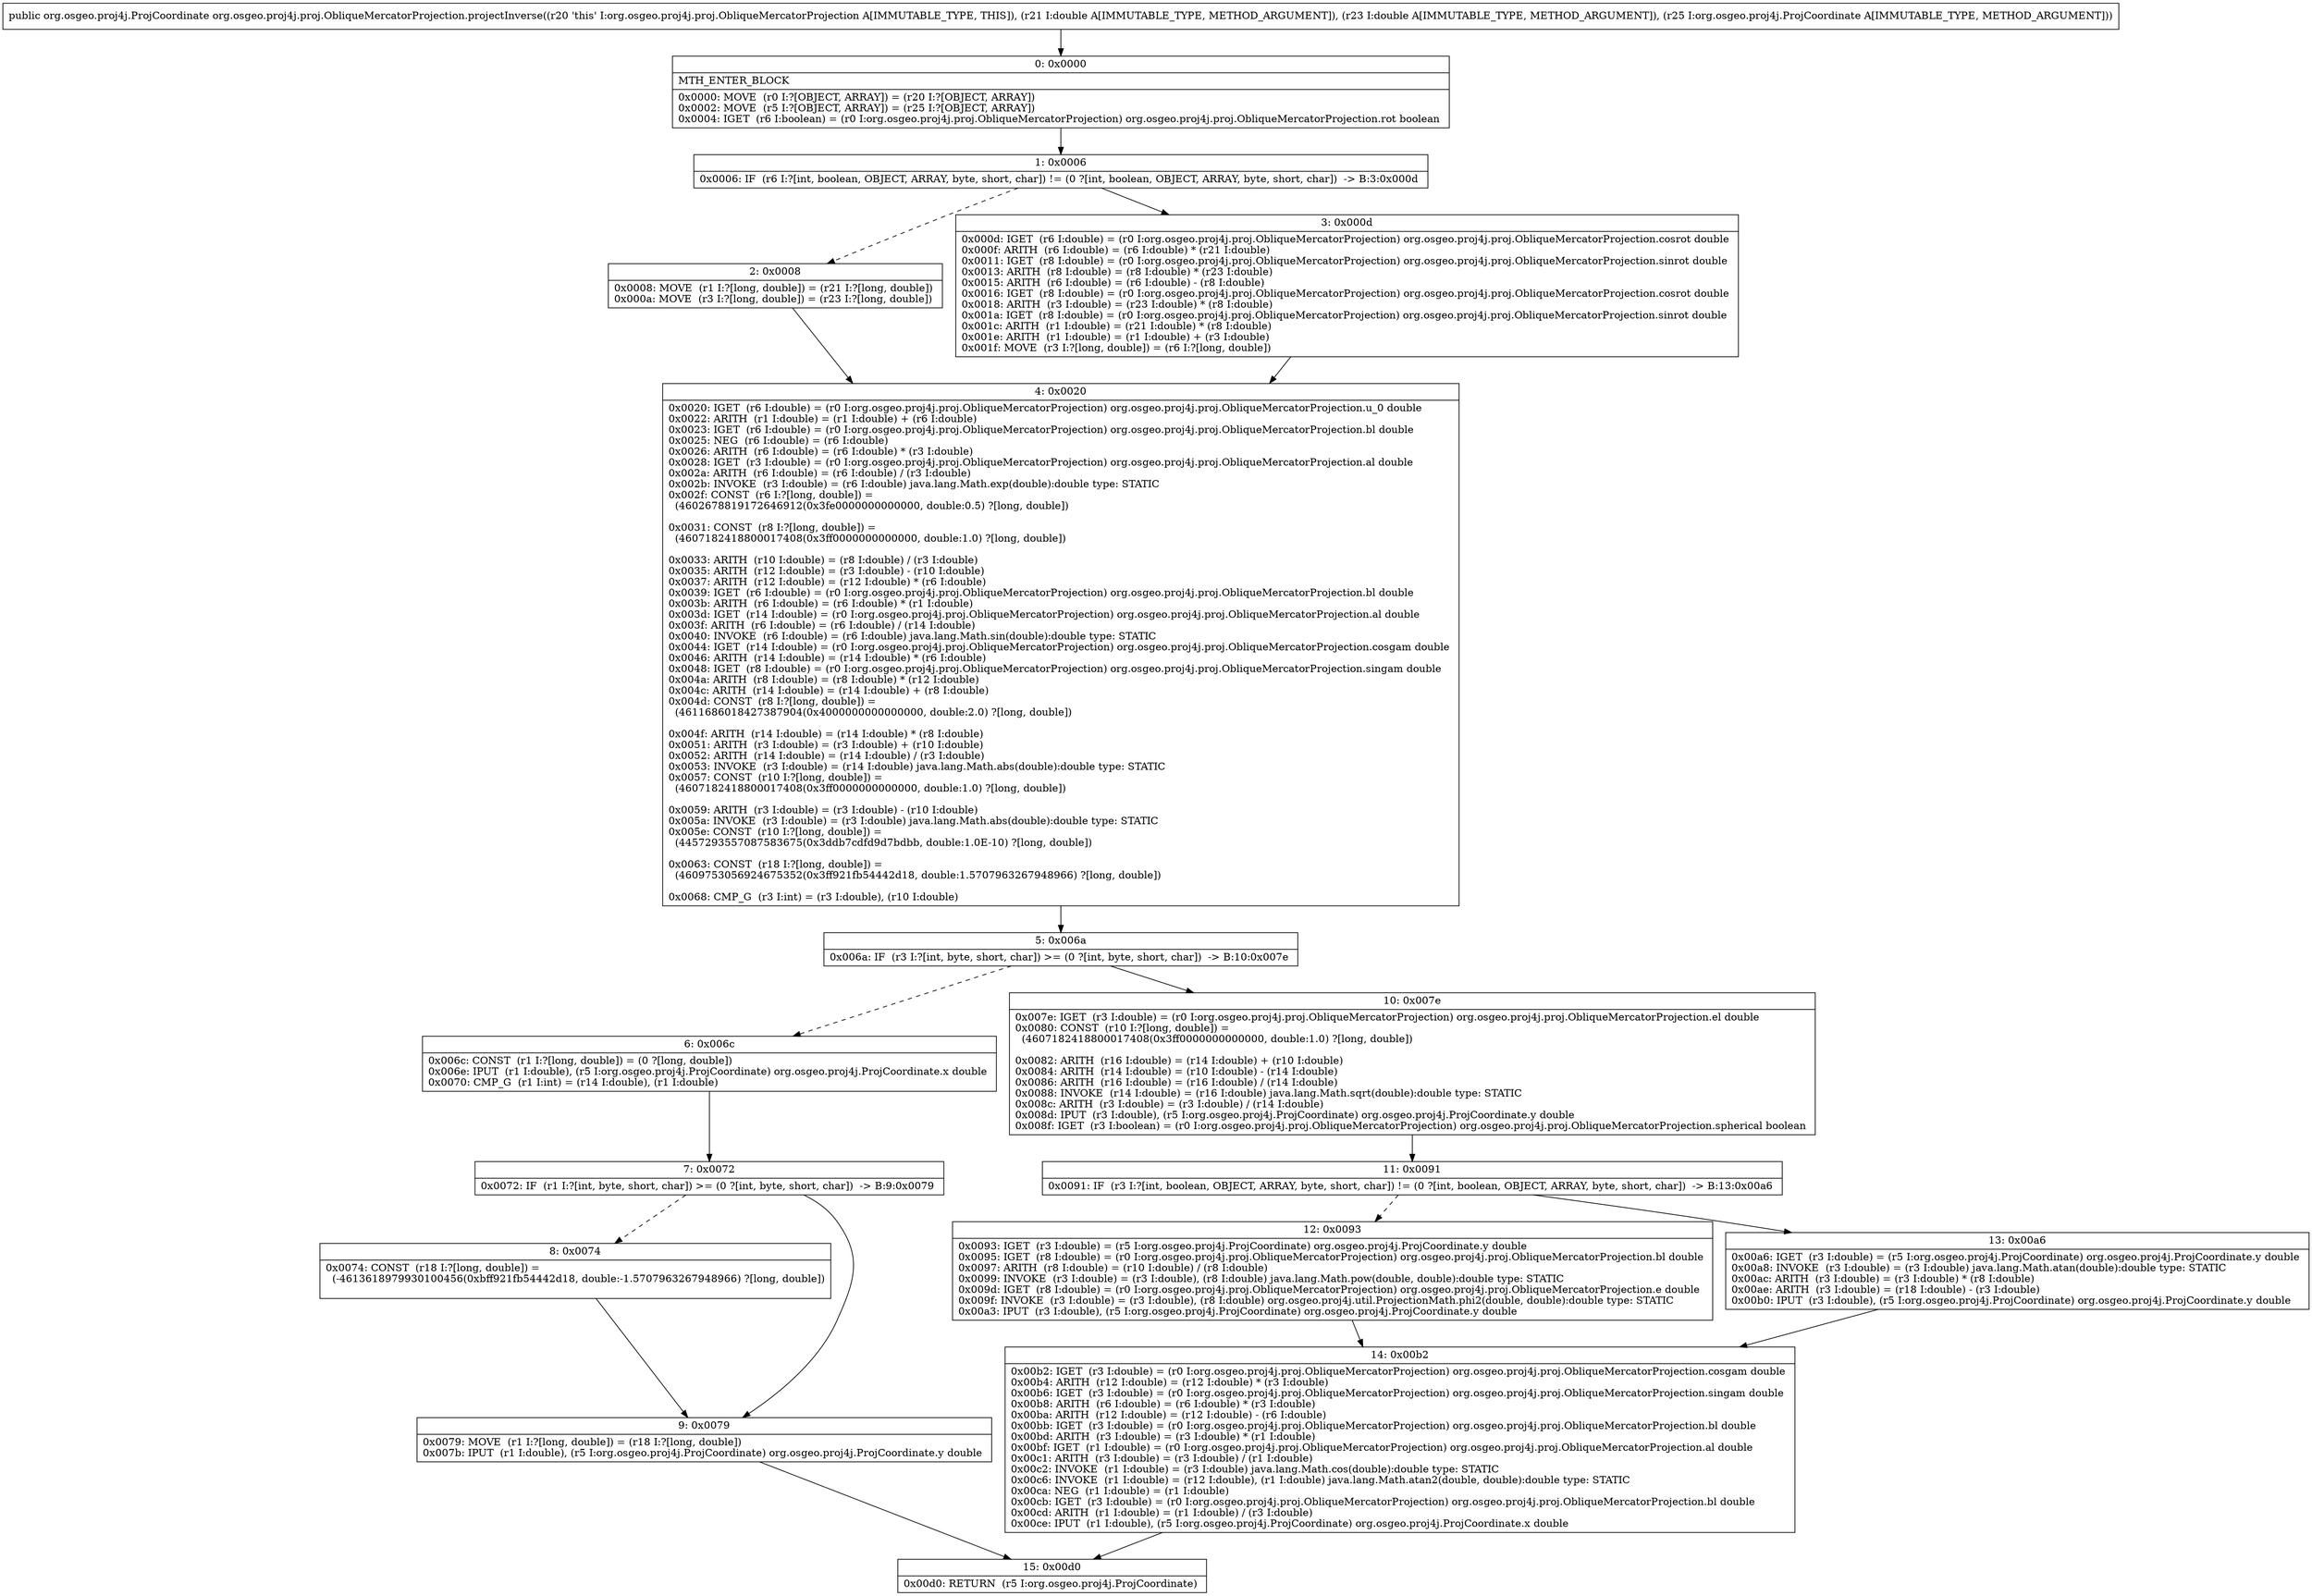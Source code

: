 digraph "CFG fororg.osgeo.proj4j.proj.ObliqueMercatorProjection.projectInverse(DDLorg\/osgeo\/proj4j\/ProjCoordinate;)Lorg\/osgeo\/proj4j\/ProjCoordinate;" {
Node_0 [shape=record,label="{0\:\ 0x0000|MTH_ENTER_BLOCK\l|0x0000: MOVE  (r0 I:?[OBJECT, ARRAY]) = (r20 I:?[OBJECT, ARRAY]) \l0x0002: MOVE  (r5 I:?[OBJECT, ARRAY]) = (r25 I:?[OBJECT, ARRAY]) \l0x0004: IGET  (r6 I:boolean) = (r0 I:org.osgeo.proj4j.proj.ObliqueMercatorProjection) org.osgeo.proj4j.proj.ObliqueMercatorProjection.rot boolean \l}"];
Node_1 [shape=record,label="{1\:\ 0x0006|0x0006: IF  (r6 I:?[int, boolean, OBJECT, ARRAY, byte, short, char]) != (0 ?[int, boolean, OBJECT, ARRAY, byte, short, char])  \-\> B:3:0x000d \l}"];
Node_2 [shape=record,label="{2\:\ 0x0008|0x0008: MOVE  (r1 I:?[long, double]) = (r21 I:?[long, double]) \l0x000a: MOVE  (r3 I:?[long, double]) = (r23 I:?[long, double]) \l}"];
Node_3 [shape=record,label="{3\:\ 0x000d|0x000d: IGET  (r6 I:double) = (r0 I:org.osgeo.proj4j.proj.ObliqueMercatorProjection) org.osgeo.proj4j.proj.ObliqueMercatorProjection.cosrot double \l0x000f: ARITH  (r6 I:double) = (r6 I:double) * (r21 I:double) \l0x0011: IGET  (r8 I:double) = (r0 I:org.osgeo.proj4j.proj.ObliqueMercatorProjection) org.osgeo.proj4j.proj.ObliqueMercatorProjection.sinrot double \l0x0013: ARITH  (r8 I:double) = (r8 I:double) * (r23 I:double) \l0x0015: ARITH  (r6 I:double) = (r6 I:double) \- (r8 I:double) \l0x0016: IGET  (r8 I:double) = (r0 I:org.osgeo.proj4j.proj.ObliqueMercatorProjection) org.osgeo.proj4j.proj.ObliqueMercatorProjection.cosrot double \l0x0018: ARITH  (r3 I:double) = (r23 I:double) * (r8 I:double) \l0x001a: IGET  (r8 I:double) = (r0 I:org.osgeo.proj4j.proj.ObliqueMercatorProjection) org.osgeo.proj4j.proj.ObliqueMercatorProjection.sinrot double \l0x001c: ARITH  (r1 I:double) = (r21 I:double) * (r8 I:double) \l0x001e: ARITH  (r1 I:double) = (r1 I:double) + (r3 I:double) \l0x001f: MOVE  (r3 I:?[long, double]) = (r6 I:?[long, double]) \l}"];
Node_4 [shape=record,label="{4\:\ 0x0020|0x0020: IGET  (r6 I:double) = (r0 I:org.osgeo.proj4j.proj.ObliqueMercatorProjection) org.osgeo.proj4j.proj.ObliqueMercatorProjection.u_0 double \l0x0022: ARITH  (r1 I:double) = (r1 I:double) + (r6 I:double) \l0x0023: IGET  (r6 I:double) = (r0 I:org.osgeo.proj4j.proj.ObliqueMercatorProjection) org.osgeo.proj4j.proj.ObliqueMercatorProjection.bl double \l0x0025: NEG  (r6 I:double) = (r6 I:double) \l0x0026: ARITH  (r6 I:double) = (r6 I:double) * (r3 I:double) \l0x0028: IGET  (r3 I:double) = (r0 I:org.osgeo.proj4j.proj.ObliqueMercatorProjection) org.osgeo.proj4j.proj.ObliqueMercatorProjection.al double \l0x002a: ARITH  (r6 I:double) = (r6 I:double) \/ (r3 I:double) \l0x002b: INVOKE  (r3 I:double) = (r6 I:double) java.lang.Math.exp(double):double type: STATIC \l0x002f: CONST  (r6 I:?[long, double]) = \l  (4602678819172646912(0x3fe0000000000000, double:0.5) ?[long, double])\l \l0x0031: CONST  (r8 I:?[long, double]) = \l  (4607182418800017408(0x3ff0000000000000, double:1.0) ?[long, double])\l \l0x0033: ARITH  (r10 I:double) = (r8 I:double) \/ (r3 I:double) \l0x0035: ARITH  (r12 I:double) = (r3 I:double) \- (r10 I:double) \l0x0037: ARITH  (r12 I:double) = (r12 I:double) * (r6 I:double) \l0x0039: IGET  (r6 I:double) = (r0 I:org.osgeo.proj4j.proj.ObliqueMercatorProjection) org.osgeo.proj4j.proj.ObliqueMercatorProjection.bl double \l0x003b: ARITH  (r6 I:double) = (r6 I:double) * (r1 I:double) \l0x003d: IGET  (r14 I:double) = (r0 I:org.osgeo.proj4j.proj.ObliqueMercatorProjection) org.osgeo.proj4j.proj.ObliqueMercatorProjection.al double \l0x003f: ARITH  (r6 I:double) = (r6 I:double) \/ (r14 I:double) \l0x0040: INVOKE  (r6 I:double) = (r6 I:double) java.lang.Math.sin(double):double type: STATIC \l0x0044: IGET  (r14 I:double) = (r0 I:org.osgeo.proj4j.proj.ObliqueMercatorProjection) org.osgeo.proj4j.proj.ObliqueMercatorProjection.cosgam double \l0x0046: ARITH  (r14 I:double) = (r14 I:double) * (r6 I:double) \l0x0048: IGET  (r8 I:double) = (r0 I:org.osgeo.proj4j.proj.ObliqueMercatorProjection) org.osgeo.proj4j.proj.ObliqueMercatorProjection.singam double \l0x004a: ARITH  (r8 I:double) = (r8 I:double) * (r12 I:double) \l0x004c: ARITH  (r14 I:double) = (r14 I:double) + (r8 I:double) \l0x004d: CONST  (r8 I:?[long, double]) = \l  (4611686018427387904(0x4000000000000000, double:2.0) ?[long, double])\l \l0x004f: ARITH  (r14 I:double) = (r14 I:double) * (r8 I:double) \l0x0051: ARITH  (r3 I:double) = (r3 I:double) + (r10 I:double) \l0x0052: ARITH  (r14 I:double) = (r14 I:double) \/ (r3 I:double) \l0x0053: INVOKE  (r3 I:double) = (r14 I:double) java.lang.Math.abs(double):double type: STATIC \l0x0057: CONST  (r10 I:?[long, double]) = \l  (4607182418800017408(0x3ff0000000000000, double:1.0) ?[long, double])\l \l0x0059: ARITH  (r3 I:double) = (r3 I:double) \- (r10 I:double) \l0x005a: INVOKE  (r3 I:double) = (r3 I:double) java.lang.Math.abs(double):double type: STATIC \l0x005e: CONST  (r10 I:?[long, double]) = \l  (4457293557087583675(0x3ddb7cdfd9d7bdbb, double:1.0E\-10) ?[long, double])\l \l0x0063: CONST  (r18 I:?[long, double]) = \l  (4609753056924675352(0x3ff921fb54442d18, double:1.5707963267948966) ?[long, double])\l \l0x0068: CMP_G  (r3 I:int) = (r3 I:double), (r10 I:double) \l}"];
Node_5 [shape=record,label="{5\:\ 0x006a|0x006a: IF  (r3 I:?[int, byte, short, char]) \>= (0 ?[int, byte, short, char])  \-\> B:10:0x007e \l}"];
Node_6 [shape=record,label="{6\:\ 0x006c|0x006c: CONST  (r1 I:?[long, double]) = (0 ?[long, double]) \l0x006e: IPUT  (r1 I:double), (r5 I:org.osgeo.proj4j.ProjCoordinate) org.osgeo.proj4j.ProjCoordinate.x double \l0x0070: CMP_G  (r1 I:int) = (r14 I:double), (r1 I:double) \l}"];
Node_7 [shape=record,label="{7\:\ 0x0072|0x0072: IF  (r1 I:?[int, byte, short, char]) \>= (0 ?[int, byte, short, char])  \-\> B:9:0x0079 \l}"];
Node_8 [shape=record,label="{8\:\ 0x0074|0x0074: CONST  (r18 I:?[long, double]) = \l  (\-4613618979930100456(0xbff921fb54442d18, double:\-1.5707963267948966) ?[long, double])\l \l}"];
Node_9 [shape=record,label="{9\:\ 0x0079|0x0079: MOVE  (r1 I:?[long, double]) = (r18 I:?[long, double]) \l0x007b: IPUT  (r1 I:double), (r5 I:org.osgeo.proj4j.ProjCoordinate) org.osgeo.proj4j.ProjCoordinate.y double \l}"];
Node_10 [shape=record,label="{10\:\ 0x007e|0x007e: IGET  (r3 I:double) = (r0 I:org.osgeo.proj4j.proj.ObliqueMercatorProjection) org.osgeo.proj4j.proj.ObliqueMercatorProjection.el double \l0x0080: CONST  (r10 I:?[long, double]) = \l  (4607182418800017408(0x3ff0000000000000, double:1.0) ?[long, double])\l \l0x0082: ARITH  (r16 I:double) = (r14 I:double) + (r10 I:double) \l0x0084: ARITH  (r14 I:double) = (r10 I:double) \- (r14 I:double) \l0x0086: ARITH  (r16 I:double) = (r16 I:double) \/ (r14 I:double) \l0x0088: INVOKE  (r14 I:double) = (r16 I:double) java.lang.Math.sqrt(double):double type: STATIC \l0x008c: ARITH  (r3 I:double) = (r3 I:double) \/ (r14 I:double) \l0x008d: IPUT  (r3 I:double), (r5 I:org.osgeo.proj4j.ProjCoordinate) org.osgeo.proj4j.ProjCoordinate.y double \l0x008f: IGET  (r3 I:boolean) = (r0 I:org.osgeo.proj4j.proj.ObliqueMercatorProjection) org.osgeo.proj4j.proj.ObliqueMercatorProjection.spherical boolean \l}"];
Node_11 [shape=record,label="{11\:\ 0x0091|0x0091: IF  (r3 I:?[int, boolean, OBJECT, ARRAY, byte, short, char]) != (0 ?[int, boolean, OBJECT, ARRAY, byte, short, char])  \-\> B:13:0x00a6 \l}"];
Node_12 [shape=record,label="{12\:\ 0x0093|0x0093: IGET  (r3 I:double) = (r5 I:org.osgeo.proj4j.ProjCoordinate) org.osgeo.proj4j.ProjCoordinate.y double \l0x0095: IGET  (r8 I:double) = (r0 I:org.osgeo.proj4j.proj.ObliqueMercatorProjection) org.osgeo.proj4j.proj.ObliqueMercatorProjection.bl double \l0x0097: ARITH  (r8 I:double) = (r10 I:double) \/ (r8 I:double) \l0x0099: INVOKE  (r3 I:double) = (r3 I:double), (r8 I:double) java.lang.Math.pow(double, double):double type: STATIC \l0x009d: IGET  (r8 I:double) = (r0 I:org.osgeo.proj4j.proj.ObliqueMercatorProjection) org.osgeo.proj4j.proj.ObliqueMercatorProjection.e double \l0x009f: INVOKE  (r3 I:double) = (r3 I:double), (r8 I:double) org.osgeo.proj4j.util.ProjectionMath.phi2(double, double):double type: STATIC \l0x00a3: IPUT  (r3 I:double), (r5 I:org.osgeo.proj4j.ProjCoordinate) org.osgeo.proj4j.ProjCoordinate.y double \l}"];
Node_13 [shape=record,label="{13\:\ 0x00a6|0x00a6: IGET  (r3 I:double) = (r5 I:org.osgeo.proj4j.ProjCoordinate) org.osgeo.proj4j.ProjCoordinate.y double \l0x00a8: INVOKE  (r3 I:double) = (r3 I:double) java.lang.Math.atan(double):double type: STATIC \l0x00ac: ARITH  (r3 I:double) = (r3 I:double) * (r8 I:double) \l0x00ae: ARITH  (r3 I:double) = (r18 I:double) \- (r3 I:double) \l0x00b0: IPUT  (r3 I:double), (r5 I:org.osgeo.proj4j.ProjCoordinate) org.osgeo.proj4j.ProjCoordinate.y double \l}"];
Node_14 [shape=record,label="{14\:\ 0x00b2|0x00b2: IGET  (r3 I:double) = (r0 I:org.osgeo.proj4j.proj.ObliqueMercatorProjection) org.osgeo.proj4j.proj.ObliqueMercatorProjection.cosgam double \l0x00b4: ARITH  (r12 I:double) = (r12 I:double) * (r3 I:double) \l0x00b6: IGET  (r3 I:double) = (r0 I:org.osgeo.proj4j.proj.ObliqueMercatorProjection) org.osgeo.proj4j.proj.ObliqueMercatorProjection.singam double \l0x00b8: ARITH  (r6 I:double) = (r6 I:double) * (r3 I:double) \l0x00ba: ARITH  (r12 I:double) = (r12 I:double) \- (r6 I:double) \l0x00bb: IGET  (r3 I:double) = (r0 I:org.osgeo.proj4j.proj.ObliqueMercatorProjection) org.osgeo.proj4j.proj.ObliqueMercatorProjection.bl double \l0x00bd: ARITH  (r3 I:double) = (r3 I:double) * (r1 I:double) \l0x00bf: IGET  (r1 I:double) = (r0 I:org.osgeo.proj4j.proj.ObliqueMercatorProjection) org.osgeo.proj4j.proj.ObliqueMercatorProjection.al double \l0x00c1: ARITH  (r3 I:double) = (r3 I:double) \/ (r1 I:double) \l0x00c2: INVOKE  (r1 I:double) = (r3 I:double) java.lang.Math.cos(double):double type: STATIC \l0x00c6: INVOKE  (r1 I:double) = (r12 I:double), (r1 I:double) java.lang.Math.atan2(double, double):double type: STATIC \l0x00ca: NEG  (r1 I:double) = (r1 I:double) \l0x00cb: IGET  (r3 I:double) = (r0 I:org.osgeo.proj4j.proj.ObliqueMercatorProjection) org.osgeo.proj4j.proj.ObliqueMercatorProjection.bl double \l0x00cd: ARITH  (r1 I:double) = (r1 I:double) \/ (r3 I:double) \l0x00ce: IPUT  (r1 I:double), (r5 I:org.osgeo.proj4j.ProjCoordinate) org.osgeo.proj4j.ProjCoordinate.x double \l}"];
Node_15 [shape=record,label="{15\:\ 0x00d0|0x00d0: RETURN  (r5 I:org.osgeo.proj4j.ProjCoordinate) \l}"];
MethodNode[shape=record,label="{public org.osgeo.proj4j.ProjCoordinate org.osgeo.proj4j.proj.ObliqueMercatorProjection.projectInverse((r20 'this' I:org.osgeo.proj4j.proj.ObliqueMercatorProjection A[IMMUTABLE_TYPE, THIS]), (r21 I:double A[IMMUTABLE_TYPE, METHOD_ARGUMENT]), (r23 I:double A[IMMUTABLE_TYPE, METHOD_ARGUMENT]), (r25 I:org.osgeo.proj4j.ProjCoordinate A[IMMUTABLE_TYPE, METHOD_ARGUMENT])) }"];
MethodNode -> Node_0;
Node_0 -> Node_1;
Node_1 -> Node_2[style=dashed];
Node_1 -> Node_3;
Node_2 -> Node_4;
Node_3 -> Node_4;
Node_4 -> Node_5;
Node_5 -> Node_6[style=dashed];
Node_5 -> Node_10;
Node_6 -> Node_7;
Node_7 -> Node_8[style=dashed];
Node_7 -> Node_9;
Node_8 -> Node_9;
Node_9 -> Node_15;
Node_10 -> Node_11;
Node_11 -> Node_12[style=dashed];
Node_11 -> Node_13;
Node_12 -> Node_14;
Node_13 -> Node_14;
Node_14 -> Node_15;
}

